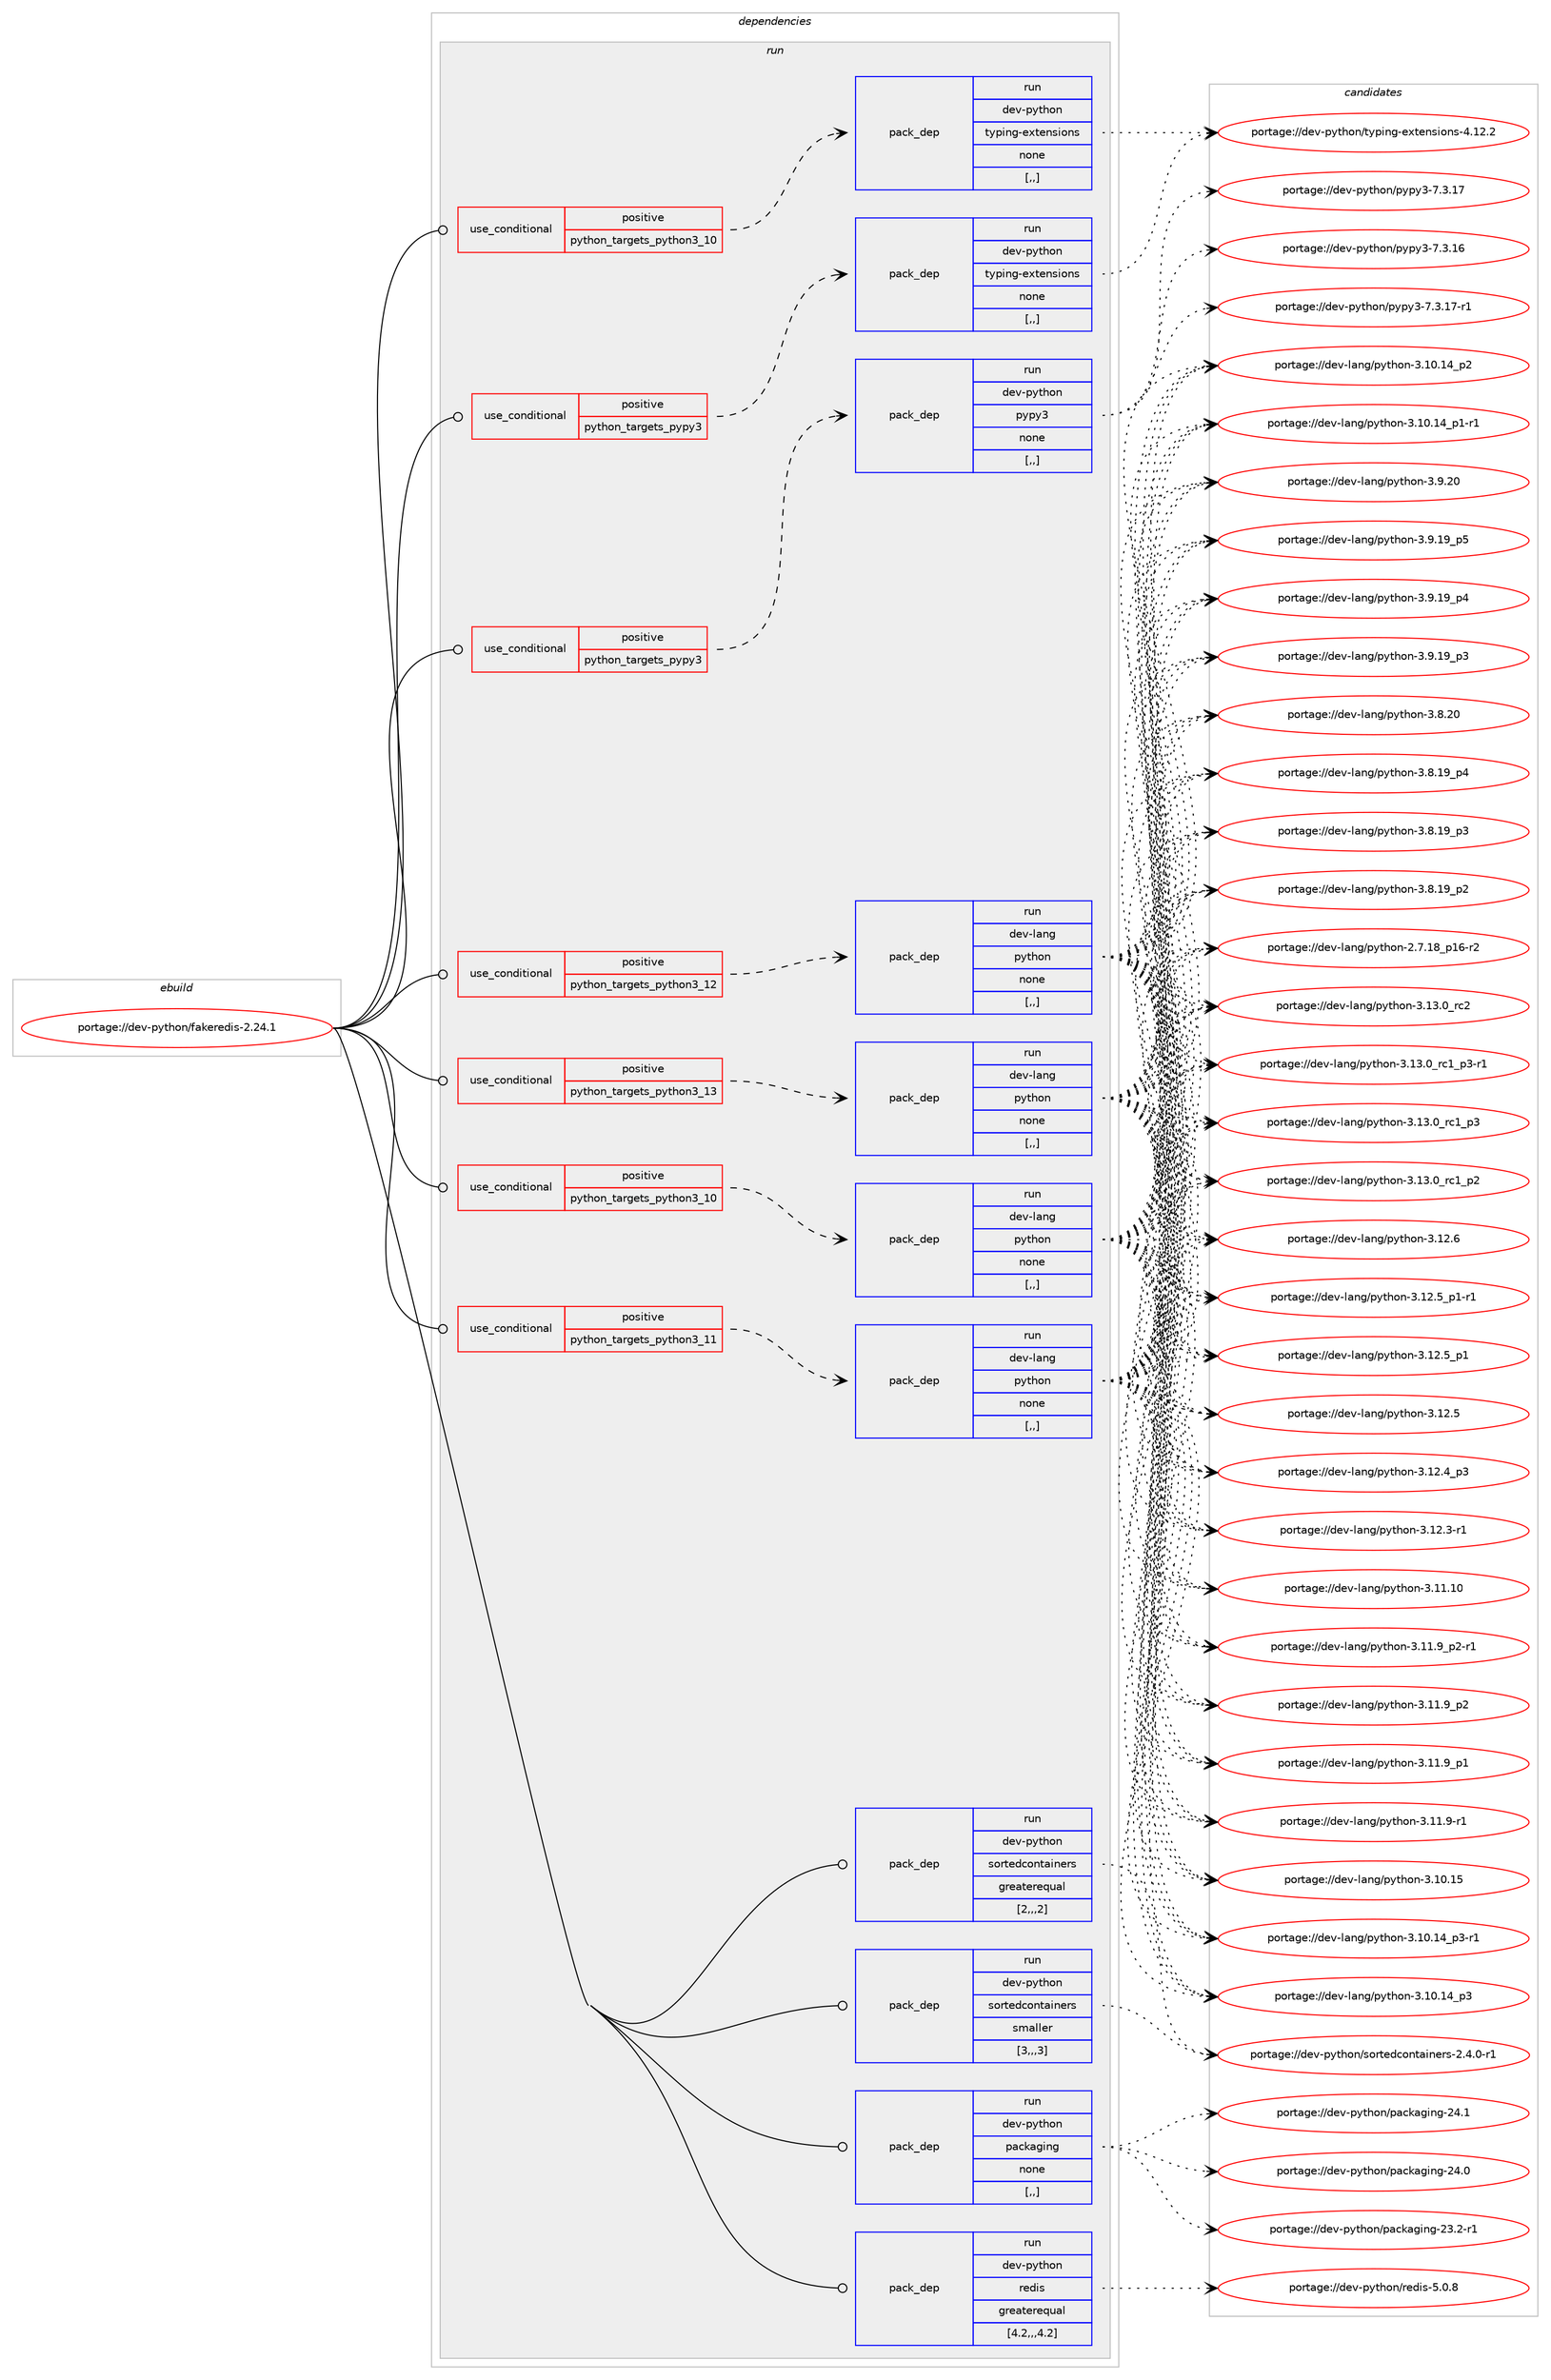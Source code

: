 digraph prolog {

# *************
# Graph options
# *************

newrank=true;
concentrate=true;
compound=true;
graph [rankdir=LR,fontname=Helvetica,fontsize=10,ranksep=1.5];#, ranksep=2.5, nodesep=0.2];
edge  [arrowhead=vee];
node  [fontname=Helvetica,fontsize=10];

# **********
# The ebuild
# **********

subgraph cluster_leftcol {
color=gray;
label=<<i>ebuild</i>>;
id [label="portage://dev-python/fakeredis-2.24.1", color=red, width=4, href="../dev-python/fakeredis-2.24.1.svg"];
}

# ****************
# The dependencies
# ****************

subgraph cluster_midcol {
color=gray;
label=<<i>dependencies</i>>;
subgraph cluster_compile {
fillcolor="#eeeeee";
style=filled;
label=<<i>compile</i>>;
}
subgraph cluster_compileandrun {
fillcolor="#eeeeee";
style=filled;
label=<<i>compile and run</i>>;
}
subgraph cluster_run {
fillcolor="#eeeeee";
style=filled;
label=<<i>run</i>>;
subgraph cond162995 {
dependency640446 [label=<<TABLE BORDER="0" CELLBORDER="1" CELLSPACING="0" CELLPADDING="4"><TR><TD ROWSPAN="3" CELLPADDING="10">use_conditional</TD></TR><TR><TD>positive</TD></TR><TR><TD>python_targets_pypy3</TD></TR></TABLE>>, shape=none, color=red];
subgraph pack472632 {
dependency640447 [label=<<TABLE BORDER="0" CELLBORDER="1" CELLSPACING="0" CELLPADDING="4" WIDTH="220"><TR><TD ROWSPAN="6" CELLPADDING="30">pack_dep</TD></TR><TR><TD WIDTH="110">run</TD></TR><TR><TD>dev-python</TD></TR><TR><TD>pypy3</TD></TR><TR><TD>none</TD></TR><TR><TD>[,,]</TD></TR></TABLE>>, shape=none, color=blue];
}
dependency640446:e -> dependency640447:w [weight=20,style="dashed",arrowhead="vee"];
}
id:e -> dependency640446:w [weight=20,style="solid",arrowhead="odot"];
subgraph cond162996 {
dependency640448 [label=<<TABLE BORDER="0" CELLBORDER="1" CELLSPACING="0" CELLPADDING="4"><TR><TD ROWSPAN="3" CELLPADDING="10">use_conditional</TD></TR><TR><TD>positive</TD></TR><TR><TD>python_targets_pypy3</TD></TR></TABLE>>, shape=none, color=red];
subgraph pack472633 {
dependency640449 [label=<<TABLE BORDER="0" CELLBORDER="1" CELLSPACING="0" CELLPADDING="4" WIDTH="220"><TR><TD ROWSPAN="6" CELLPADDING="30">pack_dep</TD></TR><TR><TD WIDTH="110">run</TD></TR><TR><TD>dev-python</TD></TR><TR><TD>typing-extensions</TD></TR><TR><TD>none</TD></TR><TR><TD>[,,]</TD></TR></TABLE>>, shape=none, color=blue];
}
dependency640448:e -> dependency640449:w [weight=20,style="dashed",arrowhead="vee"];
}
id:e -> dependency640448:w [weight=20,style="solid",arrowhead="odot"];
subgraph cond162997 {
dependency640450 [label=<<TABLE BORDER="0" CELLBORDER="1" CELLSPACING="0" CELLPADDING="4"><TR><TD ROWSPAN="3" CELLPADDING="10">use_conditional</TD></TR><TR><TD>positive</TD></TR><TR><TD>python_targets_python3_10</TD></TR></TABLE>>, shape=none, color=red];
subgraph pack472634 {
dependency640451 [label=<<TABLE BORDER="0" CELLBORDER="1" CELLSPACING="0" CELLPADDING="4" WIDTH="220"><TR><TD ROWSPAN="6" CELLPADDING="30">pack_dep</TD></TR><TR><TD WIDTH="110">run</TD></TR><TR><TD>dev-lang</TD></TR><TR><TD>python</TD></TR><TR><TD>none</TD></TR><TR><TD>[,,]</TD></TR></TABLE>>, shape=none, color=blue];
}
dependency640450:e -> dependency640451:w [weight=20,style="dashed",arrowhead="vee"];
}
id:e -> dependency640450:w [weight=20,style="solid",arrowhead="odot"];
subgraph cond162998 {
dependency640452 [label=<<TABLE BORDER="0" CELLBORDER="1" CELLSPACING="0" CELLPADDING="4"><TR><TD ROWSPAN="3" CELLPADDING="10">use_conditional</TD></TR><TR><TD>positive</TD></TR><TR><TD>python_targets_python3_10</TD></TR></TABLE>>, shape=none, color=red];
subgraph pack472635 {
dependency640453 [label=<<TABLE BORDER="0" CELLBORDER="1" CELLSPACING="0" CELLPADDING="4" WIDTH="220"><TR><TD ROWSPAN="6" CELLPADDING="30">pack_dep</TD></TR><TR><TD WIDTH="110">run</TD></TR><TR><TD>dev-python</TD></TR><TR><TD>typing-extensions</TD></TR><TR><TD>none</TD></TR><TR><TD>[,,]</TD></TR></TABLE>>, shape=none, color=blue];
}
dependency640452:e -> dependency640453:w [weight=20,style="dashed",arrowhead="vee"];
}
id:e -> dependency640452:w [weight=20,style="solid",arrowhead="odot"];
subgraph cond162999 {
dependency640454 [label=<<TABLE BORDER="0" CELLBORDER="1" CELLSPACING="0" CELLPADDING="4"><TR><TD ROWSPAN="3" CELLPADDING="10">use_conditional</TD></TR><TR><TD>positive</TD></TR><TR><TD>python_targets_python3_11</TD></TR></TABLE>>, shape=none, color=red];
subgraph pack472636 {
dependency640455 [label=<<TABLE BORDER="0" CELLBORDER="1" CELLSPACING="0" CELLPADDING="4" WIDTH="220"><TR><TD ROWSPAN="6" CELLPADDING="30">pack_dep</TD></TR><TR><TD WIDTH="110">run</TD></TR><TR><TD>dev-lang</TD></TR><TR><TD>python</TD></TR><TR><TD>none</TD></TR><TR><TD>[,,]</TD></TR></TABLE>>, shape=none, color=blue];
}
dependency640454:e -> dependency640455:w [weight=20,style="dashed",arrowhead="vee"];
}
id:e -> dependency640454:w [weight=20,style="solid",arrowhead="odot"];
subgraph cond163000 {
dependency640456 [label=<<TABLE BORDER="0" CELLBORDER="1" CELLSPACING="0" CELLPADDING="4"><TR><TD ROWSPAN="3" CELLPADDING="10">use_conditional</TD></TR><TR><TD>positive</TD></TR><TR><TD>python_targets_python3_12</TD></TR></TABLE>>, shape=none, color=red];
subgraph pack472637 {
dependency640457 [label=<<TABLE BORDER="0" CELLBORDER="1" CELLSPACING="0" CELLPADDING="4" WIDTH="220"><TR><TD ROWSPAN="6" CELLPADDING="30">pack_dep</TD></TR><TR><TD WIDTH="110">run</TD></TR><TR><TD>dev-lang</TD></TR><TR><TD>python</TD></TR><TR><TD>none</TD></TR><TR><TD>[,,]</TD></TR></TABLE>>, shape=none, color=blue];
}
dependency640456:e -> dependency640457:w [weight=20,style="dashed",arrowhead="vee"];
}
id:e -> dependency640456:w [weight=20,style="solid",arrowhead="odot"];
subgraph cond163001 {
dependency640458 [label=<<TABLE BORDER="0" CELLBORDER="1" CELLSPACING="0" CELLPADDING="4"><TR><TD ROWSPAN="3" CELLPADDING="10">use_conditional</TD></TR><TR><TD>positive</TD></TR><TR><TD>python_targets_python3_13</TD></TR></TABLE>>, shape=none, color=red];
subgraph pack472638 {
dependency640459 [label=<<TABLE BORDER="0" CELLBORDER="1" CELLSPACING="0" CELLPADDING="4" WIDTH="220"><TR><TD ROWSPAN="6" CELLPADDING="30">pack_dep</TD></TR><TR><TD WIDTH="110">run</TD></TR><TR><TD>dev-lang</TD></TR><TR><TD>python</TD></TR><TR><TD>none</TD></TR><TR><TD>[,,]</TD></TR></TABLE>>, shape=none, color=blue];
}
dependency640458:e -> dependency640459:w [weight=20,style="dashed",arrowhead="vee"];
}
id:e -> dependency640458:w [weight=20,style="solid",arrowhead="odot"];
subgraph pack472639 {
dependency640460 [label=<<TABLE BORDER="0" CELLBORDER="1" CELLSPACING="0" CELLPADDING="4" WIDTH="220"><TR><TD ROWSPAN="6" CELLPADDING="30">pack_dep</TD></TR><TR><TD WIDTH="110">run</TD></TR><TR><TD>dev-python</TD></TR><TR><TD>packaging</TD></TR><TR><TD>none</TD></TR><TR><TD>[,,]</TD></TR></TABLE>>, shape=none, color=blue];
}
id:e -> dependency640460:w [weight=20,style="solid",arrowhead="odot"];
subgraph pack472640 {
dependency640461 [label=<<TABLE BORDER="0" CELLBORDER="1" CELLSPACING="0" CELLPADDING="4" WIDTH="220"><TR><TD ROWSPAN="6" CELLPADDING="30">pack_dep</TD></TR><TR><TD WIDTH="110">run</TD></TR><TR><TD>dev-python</TD></TR><TR><TD>redis</TD></TR><TR><TD>greaterequal</TD></TR><TR><TD>[4.2,,,4.2]</TD></TR></TABLE>>, shape=none, color=blue];
}
id:e -> dependency640461:w [weight=20,style="solid",arrowhead="odot"];
subgraph pack472641 {
dependency640462 [label=<<TABLE BORDER="0" CELLBORDER="1" CELLSPACING="0" CELLPADDING="4" WIDTH="220"><TR><TD ROWSPAN="6" CELLPADDING="30">pack_dep</TD></TR><TR><TD WIDTH="110">run</TD></TR><TR><TD>dev-python</TD></TR><TR><TD>sortedcontainers</TD></TR><TR><TD>greaterequal</TD></TR><TR><TD>[2,,,2]</TD></TR></TABLE>>, shape=none, color=blue];
}
id:e -> dependency640462:w [weight=20,style="solid",arrowhead="odot"];
subgraph pack472642 {
dependency640463 [label=<<TABLE BORDER="0" CELLBORDER="1" CELLSPACING="0" CELLPADDING="4" WIDTH="220"><TR><TD ROWSPAN="6" CELLPADDING="30">pack_dep</TD></TR><TR><TD WIDTH="110">run</TD></TR><TR><TD>dev-python</TD></TR><TR><TD>sortedcontainers</TD></TR><TR><TD>smaller</TD></TR><TR><TD>[3,,,3]</TD></TR></TABLE>>, shape=none, color=blue];
}
id:e -> dependency640463:w [weight=20,style="solid",arrowhead="odot"];
}
}

# **************
# The candidates
# **************

subgraph cluster_choices {
rank=same;
color=gray;
label=<<i>candidates</i>>;

subgraph choice472632 {
color=black;
nodesep=1;
choice100101118451121211161041111104711212111212151455546514649554511449 [label="portage://dev-python/pypy3-7.3.17-r1", color=red, width=4,href="../dev-python/pypy3-7.3.17-r1.svg"];
choice10010111845112121116104111110471121211121215145554651464955 [label="portage://dev-python/pypy3-7.3.17", color=red, width=4,href="../dev-python/pypy3-7.3.17.svg"];
choice10010111845112121116104111110471121211121215145554651464954 [label="portage://dev-python/pypy3-7.3.16", color=red, width=4,href="../dev-python/pypy3-7.3.16.svg"];
dependency640447:e -> choice100101118451121211161041111104711212111212151455546514649554511449:w [style=dotted,weight="100"];
dependency640447:e -> choice10010111845112121116104111110471121211121215145554651464955:w [style=dotted,weight="100"];
dependency640447:e -> choice10010111845112121116104111110471121211121215145554651464954:w [style=dotted,weight="100"];
}
subgraph choice472633 {
color=black;
nodesep=1;
choice10010111845112121116104111110471161211121051101034510112011610111011510511111011545524649504650 [label="portage://dev-python/typing-extensions-4.12.2", color=red, width=4,href="../dev-python/typing-extensions-4.12.2.svg"];
dependency640449:e -> choice10010111845112121116104111110471161211121051101034510112011610111011510511111011545524649504650:w [style=dotted,weight="100"];
}
subgraph choice472634 {
color=black;
nodesep=1;
choice10010111845108971101034711212111610411111045514649514648951149950 [label="portage://dev-lang/python-3.13.0_rc2", color=red, width=4,href="../dev-lang/python-3.13.0_rc2.svg"];
choice1001011184510897110103471121211161041111104551464951464895114994995112514511449 [label="portage://dev-lang/python-3.13.0_rc1_p3-r1", color=red, width=4,href="../dev-lang/python-3.13.0_rc1_p3-r1.svg"];
choice100101118451089711010347112121116104111110455146495146489511499499511251 [label="portage://dev-lang/python-3.13.0_rc1_p3", color=red, width=4,href="../dev-lang/python-3.13.0_rc1_p3.svg"];
choice100101118451089711010347112121116104111110455146495146489511499499511250 [label="portage://dev-lang/python-3.13.0_rc1_p2", color=red, width=4,href="../dev-lang/python-3.13.0_rc1_p2.svg"];
choice10010111845108971101034711212111610411111045514649504654 [label="portage://dev-lang/python-3.12.6", color=red, width=4,href="../dev-lang/python-3.12.6.svg"];
choice1001011184510897110103471121211161041111104551464950465395112494511449 [label="portage://dev-lang/python-3.12.5_p1-r1", color=red, width=4,href="../dev-lang/python-3.12.5_p1-r1.svg"];
choice100101118451089711010347112121116104111110455146495046539511249 [label="portage://dev-lang/python-3.12.5_p1", color=red, width=4,href="../dev-lang/python-3.12.5_p1.svg"];
choice10010111845108971101034711212111610411111045514649504653 [label="portage://dev-lang/python-3.12.5", color=red, width=4,href="../dev-lang/python-3.12.5.svg"];
choice100101118451089711010347112121116104111110455146495046529511251 [label="portage://dev-lang/python-3.12.4_p3", color=red, width=4,href="../dev-lang/python-3.12.4_p3.svg"];
choice100101118451089711010347112121116104111110455146495046514511449 [label="portage://dev-lang/python-3.12.3-r1", color=red, width=4,href="../dev-lang/python-3.12.3-r1.svg"];
choice1001011184510897110103471121211161041111104551464949464948 [label="portage://dev-lang/python-3.11.10", color=red, width=4,href="../dev-lang/python-3.11.10.svg"];
choice1001011184510897110103471121211161041111104551464949465795112504511449 [label="portage://dev-lang/python-3.11.9_p2-r1", color=red, width=4,href="../dev-lang/python-3.11.9_p2-r1.svg"];
choice100101118451089711010347112121116104111110455146494946579511250 [label="portage://dev-lang/python-3.11.9_p2", color=red, width=4,href="../dev-lang/python-3.11.9_p2.svg"];
choice100101118451089711010347112121116104111110455146494946579511249 [label="portage://dev-lang/python-3.11.9_p1", color=red, width=4,href="../dev-lang/python-3.11.9_p1.svg"];
choice100101118451089711010347112121116104111110455146494946574511449 [label="portage://dev-lang/python-3.11.9-r1", color=red, width=4,href="../dev-lang/python-3.11.9-r1.svg"];
choice1001011184510897110103471121211161041111104551464948464953 [label="portage://dev-lang/python-3.10.15", color=red, width=4,href="../dev-lang/python-3.10.15.svg"];
choice100101118451089711010347112121116104111110455146494846495295112514511449 [label="portage://dev-lang/python-3.10.14_p3-r1", color=red, width=4,href="../dev-lang/python-3.10.14_p3-r1.svg"];
choice10010111845108971101034711212111610411111045514649484649529511251 [label="portage://dev-lang/python-3.10.14_p3", color=red, width=4,href="../dev-lang/python-3.10.14_p3.svg"];
choice10010111845108971101034711212111610411111045514649484649529511250 [label="portage://dev-lang/python-3.10.14_p2", color=red, width=4,href="../dev-lang/python-3.10.14_p2.svg"];
choice100101118451089711010347112121116104111110455146494846495295112494511449 [label="portage://dev-lang/python-3.10.14_p1-r1", color=red, width=4,href="../dev-lang/python-3.10.14_p1-r1.svg"];
choice10010111845108971101034711212111610411111045514657465048 [label="portage://dev-lang/python-3.9.20", color=red, width=4,href="../dev-lang/python-3.9.20.svg"];
choice100101118451089711010347112121116104111110455146574649579511253 [label="portage://dev-lang/python-3.9.19_p5", color=red, width=4,href="../dev-lang/python-3.9.19_p5.svg"];
choice100101118451089711010347112121116104111110455146574649579511252 [label="portage://dev-lang/python-3.9.19_p4", color=red, width=4,href="../dev-lang/python-3.9.19_p4.svg"];
choice100101118451089711010347112121116104111110455146574649579511251 [label="portage://dev-lang/python-3.9.19_p3", color=red, width=4,href="../dev-lang/python-3.9.19_p3.svg"];
choice10010111845108971101034711212111610411111045514656465048 [label="portage://dev-lang/python-3.8.20", color=red, width=4,href="../dev-lang/python-3.8.20.svg"];
choice100101118451089711010347112121116104111110455146564649579511252 [label="portage://dev-lang/python-3.8.19_p4", color=red, width=4,href="../dev-lang/python-3.8.19_p4.svg"];
choice100101118451089711010347112121116104111110455146564649579511251 [label="portage://dev-lang/python-3.8.19_p3", color=red, width=4,href="../dev-lang/python-3.8.19_p3.svg"];
choice100101118451089711010347112121116104111110455146564649579511250 [label="portage://dev-lang/python-3.8.19_p2", color=red, width=4,href="../dev-lang/python-3.8.19_p2.svg"];
choice100101118451089711010347112121116104111110455046554649569511249544511450 [label="portage://dev-lang/python-2.7.18_p16-r2", color=red, width=4,href="../dev-lang/python-2.7.18_p16-r2.svg"];
dependency640451:e -> choice10010111845108971101034711212111610411111045514649514648951149950:w [style=dotted,weight="100"];
dependency640451:e -> choice1001011184510897110103471121211161041111104551464951464895114994995112514511449:w [style=dotted,weight="100"];
dependency640451:e -> choice100101118451089711010347112121116104111110455146495146489511499499511251:w [style=dotted,weight="100"];
dependency640451:e -> choice100101118451089711010347112121116104111110455146495146489511499499511250:w [style=dotted,weight="100"];
dependency640451:e -> choice10010111845108971101034711212111610411111045514649504654:w [style=dotted,weight="100"];
dependency640451:e -> choice1001011184510897110103471121211161041111104551464950465395112494511449:w [style=dotted,weight="100"];
dependency640451:e -> choice100101118451089711010347112121116104111110455146495046539511249:w [style=dotted,weight="100"];
dependency640451:e -> choice10010111845108971101034711212111610411111045514649504653:w [style=dotted,weight="100"];
dependency640451:e -> choice100101118451089711010347112121116104111110455146495046529511251:w [style=dotted,weight="100"];
dependency640451:e -> choice100101118451089711010347112121116104111110455146495046514511449:w [style=dotted,weight="100"];
dependency640451:e -> choice1001011184510897110103471121211161041111104551464949464948:w [style=dotted,weight="100"];
dependency640451:e -> choice1001011184510897110103471121211161041111104551464949465795112504511449:w [style=dotted,weight="100"];
dependency640451:e -> choice100101118451089711010347112121116104111110455146494946579511250:w [style=dotted,weight="100"];
dependency640451:e -> choice100101118451089711010347112121116104111110455146494946579511249:w [style=dotted,weight="100"];
dependency640451:e -> choice100101118451089711010347112121116104111110455146494946574511449:w [style=dotted,weight="100"];
dependency640451:e -> choice1001011184510897110103471121211161041111104551464948464953:w [style=dotted,weight="100"];
dependency640451:e -> choice100101118451089711010347112121116104111110455146494846495295112514511449:w [style=dotted,weight="100"];
dependency640451:e -> choice10010111845108971101034711212111610411111045514649484649529511251:w [style=dotted,weight="100"];
dependency640451:e -> choice10010111845108971101034711212111610411111045514649484649529511250:w [style=dotted,weight="100"];
dependency640451:e -> choice100101118451089711010347112121116104111110455146494846495295112494511449:w [style=dotted,weight="100"];
dependency640451:e -> choice10010111845108971101034711212111610411111045514657465048:w [style=dotted,weight="100"];
dependency640451:e -> choice100101118451089711010347112121116104111110455146574649579511253:w [style=dotted,weight="100"];
dependency640451:e -> choice100101118451089711010347112121116104111110455146574649579511252:w [style=dotted,weight="100"];
dependency640451:e -> choice100101118451089711010347112121116104111110455146574649579511251:w [style=dotted,weight="100"];
dependency640451:e -> choice10010111845108971101034711212111610411111045514656465048:w [style=dotted,weight="100"];
dependency640451:e -> choice100101118451089711010347112121116104111110455146564649579511252:w [style=dotted,weight="100"];
dependency640451:e -> choice100101118451089711010347112121116104111110455146564649579511251:w [style=dotted,weight="100"];
dependency640451:e -> choice100101118451089711010347112121116104111110455146564649579511250:w [style=dotted,weight="100"];
dependency640451:e -> choice100101118451089711010347112121116104111110455046554649569511249544511450:w [style=dotted,weight="100"];
}
subgraph choice472635 {
color=black;
nodesep=1;
choice10010111845112121116104111110471161211121051101034510112011610111011510511111011545524649504650 [label="portage://dev-python/typing-extensions-4.12.2", color=red, width=4,href="../dev-python/typing-extensions-4.12.2.svg"];
dependency640453:e -> choice10010111845112121116104111110471161211121051101034510112011610111011510511111011545524649504650:w [style=dotted,weight="100"];
}
subgraph choice472636 {
color=black;
nodesep=1;
choice10010111845108971101034711212111610411111045514649514648951149950 [label="portage://dev-lang/python-3.13.0_rc2", color=red, width=4,href="../dev-lang/python-3.13.0_rc2.svg"];
choice1001011184510897110103471121211161041111104551464951464895114994995112514511449 [label="portage://dev-lang/python-3.13.0_rc1_p3-r1", color=red, width=4,href="../dev-lang/python-3.13.0_rc1_p3-r1.svg"];
choice100101118451089711010347112121116104111110455146495146489511499499511251 [label="portage://dev-lang/python-3.13.0_rc1_p3", color=red, width=4,href="../dev-lang/python-3.13.0_rc1_p3.svg"];
choice100101118451089711010347112121116104111110455146495146489511499499511250 [label="portage://dev-lang/python-3.13.0_rc1_p2", color=red, width=4,href="../dev-lang/python-3.13.0_rc1_p2.svg"];
choice10010111845108971101034711212111610411111045514649504654 [label="portage://dev-lang/python-3.12.6", color=red, width=4,href="../dev-lang/python-3.12.6.svg"];
choice1001011184510897110103471121211161041111104551464950465395112494511449 [label="portage://dev-lang/python-3.12.5_p1-r1", color=red, width=4,href="../dev-lang/python-3.12.5_p1-r1.svg"];
choice100101118451089711010347112121116104111110455146495046539511249 [label="portage://dev-lang/python-3.12.5_p1", color=red, width=4,href="../dev-lang/python-3.12.5_p1.svg"];
choice10010111845108971101034711212111610411111045514649504653 [label="portage://dev-lang/python-3.12.5", color=red, width=4,href="../dev-lang/python-3.12.5.svg"];
choice100101118451089711010347112121116104111110455146495046529511251 [label="portage://dev-lang/python-3.12.4_p3", color=red, width=4,href="../dev-lang/python-3.12.4_p3.svg"];
choice100101118451089711010347112121116104111110455146495046514511449 [label="portage://dev-lang/python-3.12.3-r1", color=red, width=4,href="../dev-lang/python-3.12.3-r1.svg"];
choice1001011184510897110103471121211161041111104551464949464948 [label="portage://dev-lang/python-3.11.10", color=red, width=4,href="../dev-lang/python-3.11.10.svg"];
choice1001011184510897110103471121211161041111104551464949465795112504511449 [label="portage://dev-lang/python-3.11.9_p2-r1", color=red, width=4,href="../dev-lang/python-3.11.9_p2-r1.svg"];
choice100101118451089711010347112121116104111110455146494946579511250 [label="portage://dev-lang/python-3.11.9_p2", color=red, width=4,href="../dev-lang/python-3.11.9_p2.svg"];
choice100101118451089711010347112121116104111110455146494946579511249 [label="portage://dev-lang/python-3.11.9_p1", color=red, width=4,href="../dev-lang/python-3.11.9_p1.svg"];
choice100101118451089711010347112121116104111110455146494946574511449 [label="portage://dev-lang/python-3.11.9-r1", color=red, width=4,href="../dev-lang/python-3.11.9-r1.svg"];
choice1001011184510897110103471121211161041111104551464948464953 [label="portage://dev-lang/python-3.10.15", color=red, width=4,href="../dev-lang/python-3.10.15.svg"];
choice100101118451089711010347112121116104111110455146494846495295112514511449 [label="portage://dev-lang/python-3.10.14_p3-r1", color=red, width=4,href="../dev-lang/python-3.10.14_p3-r1.svg"];
choice10010111845108971101034711212111610411111045514649484649529511251 [label="portage://dev-lang/python-3.10.14_p3", color=red, width=4,href="../dev-lang/python-3.10.14_p3.svg"];
choice10010111845108971101034711212111610411111045514649484649529511250 [label="portage://dev-lang/python-3.10.14_p2", color=red, width=4,href="../dev-lang/python-3.10.14_p2.svg"];
choice100101118451089711010347112121116104111110455146494846495295112494511449 [label="portage://dev-lang/python-3.10.14_p1-r1", color=red, width=4,href="../dev-lang/python-3.10.14_p1-r1.svg"];
choice10010111845108971101034711212111610411111045514657465048 [label="portage://dev-lang/python-3.9.20", color=red, width=4,href="../dev-lang/python-3.9.20.svg"];
choice100101118451089711010347112121116104111110455146574649579511253 [label="portage://dev-lang/python-3.9.19_p5", color=red, width=4,href="../dev-lang/python-3.9.19_p5.svg"];
choice100101118451089711010347112121116104111110455146574649579511252 [label="portage://dev-lang/python-3.9.19_p4", color=red, width=4,href="../dev-lang/python-3.9.19_p4.svg"];
choice100101118451089711010347112121116104111110455146574649579511251 [label="portage://dev-lang/python-3.9.19_p3", color=red, width=4,href="../dev-lang/python-3.9.19_p3.svg"];
choice10010111845108971101034711212111610411111045514656465048 [label="portage://dev-lang/python-3.8.20", color=red, width=4,href="../dev-lang/python-3.8.20.svg"];
choice100101118451089711010347112121116104111110455146564649579511252 [label="portage://dev-lang/python-3.8.19_p4", color=red, width=4,href="../dev-lang/python-3.8.19_p4.svg"];
choice100101118451089711010347112121116104111110455146564649579511251 [label="portage://dev-lang/python-3.8.19_p3", color=red, width=4,href="../dev-lang/python-3.8.19_p3.svg"];
choice100101118451089711010347112121116104111110455146564649579511250 [label="portage://dev-lang/python-3.8.19_p2", color=red, width=4,href="../dev-lang/python-3.8.19_p2.svg"];
choice100101118451089711010347112121116104111110455046554649569511249544511450 [label="portage://dev-lang/python-2.7.18_p16-r2", color=red, width=4,href="../dev-lang/python-2.7.18_p16-r2.svg"];
dependency640455:e -> choice10010111845108971101034711212111610411111045514649514648951149950:w [style=dotted,weight="100"];
dependency640455:e -> choice1001011184510897110103471121211161041111104551464951464895114994995112514511449:w [style=dotted,weight="100"];
dependency640455:e -> choice100101118451089711010347112121116104111110455146495146489511499499511251:w [style=dotted,weight="100"];
dependency640455:e -> choice100101118451089711010347112121116104111110455146495146489511499499511250:w [style=dotted,weight="100"];
dependency640455:e -> choice10010111845108971101034711212111610411111045514649504654:w [style=dotted,weight="100"];
dependency640455:e -> choice1001011184510897110103471121211161041111104551464950465395112494511449:w [style=dotted,weight="100"];
dependency640455:e -> choice100101118451089711010347112121116104111110455146495046539511249:w [style=dotted,weight="100"];
dependency640455:e -> choice10010111845108971101034711212111610411111045514649504653:w [style=dotted,weight="100"];
dependency640455:e -> choice100101118451089711010347112121116104111110455146495046529511251:w [style=dotted,weight="100"];
dependency640455:e -> choice100101118451089711010347112121116104111110455146495046514511449:w [style=dotted,weight="100"];
dependency640455:e -> choice1001011184510897110103471121211161041111104551464949464948:w [style=dotted,weight="100"];
dependency640455:e -> choice1001011184510897110103471121211161041111104551464949465795112504511449:w [style=dotted,weight="100"];
dependency640455:e -> choice100101118451089711010347112121116104111110455146494946579511250:w [style=dotted,weight="100"];
dependency640455:e -> choice100101118451089711010347112121116104111110455146494946579511249:w [style=dotted,weight="100"];
dependency640455:e -> choice100101118451089711010347112121116104111110455146494946574511449:w [style=dotted,weight="100"];
dependency640455:e -> choice1001011184510897110103471121211161041111104551464948464953:w [style=dotted,weight="100"];
dependency640455:e -> choice100101118451089711010347112121116104111110455146494846495295112514511449:w [style=dotted,weight="100"];
dependency640455:e -> choice10010111845108971101034711212111610411111045514649484649529511251:w [style=dotted,weight="100"];
dependency640455:e -> choice10010111845108971101034711212111610411111045514649484649529511250:w [style=dotted,weight="100"];
dependency640455:e -> choice100101118451089711010347112121116104111110455146494846495295112494511449:w [style=dotted,weight="100"];
dependency640455:e -> choice10010111845108971101034711212111610411111045514657465048:w [style=dotted,weight="100"];
dependency640455:e -> choice100101118451089711010347112121116104111110455146574649579511253:w [style=dotted,weight="100"];
dependency640455:e -> choice100101118451089711010347112121116104111110455146574649579511252:w [style=dotted,weight="100"];
dependency640455:e -> choice100101118451089711010347112121116104111110455146574649579511251:w [style=dotted,weight="100"];
dependency640455:e -> choice10010111845108971101034711212111610411111045514656465048:w [style=dotted,weight="100"];
dependency640455:e -> choice100101118451089711010347112121116104111110455146564649579511252:w [style=dotted,weight="100"];
dependency640455:e -> choice100101118451089711010347112121116104111110455146564649579511251:w [style=dotted,weight="100"];
dependency640455:e -> choice100101118451089711010347112121116104111110455146564649579511250:w [style=dotted,weight="100"];
dependency640455:e -> choice100101118451089711010347112121116104111110455046554649569511249544511450:w [style=dotted,weight="100"];
}
subgraph choice472637 {
color=black;
nodesep=1;
choice10010111845108971101034711212111610411111045514649514648951149950 [label="portage://dev-lang/python-3.13.0_rc2", color=red, width=4,href="../dev-lang/python-3.13.0_rc2.svg"];
choice1001011184510897110103471121211161041111104551464951464895114994995112514511449 [label="portage://dev-lang/python-3.13.0_rc1_p3-r1", color=red, width=4,href="../dev-lang/python-3.13.0_rc1_p3-r1.svg"];
choice100101118451089711010347112121116104111110455146495146489511499499511251 [label="portage://dev-lang/python-3.13.0_rc1_p3", color=red, width=4,href="../dev-lang/python-3.13.0_rc1_p3.svg"];
choice100101118451089711010347112121116104111110455146495146489511499499511250 [label="portage://dev-lang/python-3.13.0_rc1_p2", color=red, width=4,href="../dev-lang/python-3.13.0_rc1_p2.svg"];
choice10010111845108971101034711212111610411111045514649504654 [label="portage://dev-lang/python-3.12.6", color=red, width=4,href="../dev-lang/python-3.12.6.svg"];
choice1001011184510897110103471121211161041111104551464950465395112494511449 [label="portage://dev-lang/python-3.12.5_p1-r1", color=red, width=4,href="../dev-lang/python-3.12.5_p1-r1.svg"];
choice100101118451089711010347112121116104111110455146495046539511249 [label="portage://dev-lang/python-3.12.5_p1", color=red, width=4,href="../dev-lang/python-3.12.5_p1.svg"];
choice10010111845108971101034711212111610411111045514649504653 [label="portage://dev-lang/python-3.12.5", color=red, width=4,href="../dev-lang/python-3.12.5.svg"];
choice100101118451089711010347112121116104111110455146495046529511251 [label="portage://dev-lang/python-3.12.4_p3", color=red, width=4,href="../dev-lang/python-3.12.4_p3.svg"];
choice100101118451089711010347112121116104111110455146495046514511449 [label="portage://dev-lang/python-3.12.3-r1", color=red, width=4,href="../dev-lang/python-3.12.3-r1.svg"];
choice1001011184510897110103471121211161041111104551464949464948 [label="portage://dev-lang/python-3.11.10", color=red, width=4,href="../dev-lang/python-3.11.10.svg"];
choice1001011184510897110103471121211161041111104551464949465795112504511449 [label="portage://dev-lang/python-3.11.9_p2-r1", color=red, width=4,href="../dev-lang/python-3.11.9_p2-r1.svg"];
choice100101118451089711010347112121116104111110455146494946579511250 [label="portage://dev-lang/python-3.11.9_p2", color=red, width=4,href="../dev-lang/python-3.11.9_p2.svg"];
choice100101118451089711010347112121116104111110455146494946579511249 [label="portage://dev-lang/python-3.11.9_p1", color=red, width=4,href="../dev-lang/python-3.11.9_p1.svg"];
choice100101118451089711010347112121116104111110455146494946574511449 [label="portage://dev-lang/python-3.11.9-r1", color=red, width=4,href="../dev-lang/python-3.11.9-r1.svg"];
choice1001011184510897110103471121211161041111104551464948464953 [label="portage://dev-lang/python-3.10.15", color=red, width=4,href="../dev-lang/python-3.10.15.svg"];
choice100101118451089711010347112121116104111110455146494846495295112514511449 [label="portage://dev-lang/python-3.10.14_p3-r1", color=red, width=4,href="../dev-lang/python-3.10.14_p3-r1.svg"];
choice10010111845108971101034711212111610411111045514649484649529511251 [label="portage://dev-lang/python-3.10.14_p3", color=red, width=4,href="../dev-lang/python-3.10.14_p3.svg"];
choice10010111845108971101034711212111610411111045514649484649529511250 [label="portage://dev-lang/python-3.10.14_p2", color=red, width=4,href="../dev-lang/python-3.10.14_p2.svg"];
choice100101118451089711010347112121116104111110455146494846495295112494511449 [label="portage://dev-lang/python-3.10.14_p1-r1", color=red, width=4,href="../dev-lang/python-3.10.14_p1-r1.svg"];
choice10010111845108971101034711212111610411111045514657465048 [label="portage://dev-lang/python-3.9.20", color=red, width=4,href="../dev-lang/python-3.9.20.svg"];
choice100101118451089711010347112121116104111110455146574649579511253 [label="portage://dev-lang/python-3.9.19_p5", color=red, width=4,href="../dev-lang/python-3.9.19_p5.svg"];
choice100101118451089711010347112121116104111110455146574649579511252 [label="portage://dev-lang/python-3.9.19_p4", color=red, width=4,href="../dev-lang/python-3.9.19_p4.svg"];
choice100101118451089711010347112121116104111110455146574649579511251 [label="portage://dev-lang/python-3.9.19_p3", color=red, width=4,href="../dev-lang/python-3.9.19_p3.svg"];
choice10010111845108971101034711212111610411111045514656465048 [label="portage://dev-lang/python-3.8.20", color=red, width=4,href="../dev-lang/python-3.8.20.svg"];
choice100101118451089711010347112121116104111110455146564649579511252 [label="portage://dev-lang/python-3.8.19_p4", color=red, width=4,href="../dev-lang/python-3.8.19_p4.svg"];
choice100101118451089711010347112121116104111110455146564649579511251 [label="portage://dev-lang/python-3.8.19_p3", color=red, width=4,href="../dev-lang/python-3.8.19_p3.svg"];
choice100101118451089711010347112121116104111110455146564649579511250 [label="portage://dev-lang/python-3.8.19_p2", color=red, width=4,href="../dev-lang/python-3.8.19_p2.svg"];
choice100101118451089711010347112121116104111110455046554649569511249544511450 [label="portage://dev-lang/python-2.7.18_p16-r2", color=red, width=4,href="../dev-lang/python-2.7.18_p16-r2.svg"];
dependency640457:e -> choice10010111845108971101034711212111610411111045514649514648951149950:w [style=dotted,weight="100"];
dependency640457:e -> choice1001011184510897110103471121211161041111104551464951464895114994995112514511449:w [style=dotted,weight="100"];
dependency640457:e -> choice100101118451089711010347112121116104111110455146495146489511499499511251:w [style=dotted,weight="100"];
dependency640457:e -> choice100101118451089711010347112121116104111110455146495146489511499499511250:w [style=dotted,weight="100"];
dependency640457:e -> choice10010111845108971101034711212111610411111045514649504654:w [style=dotted,weight="100"];
dependency640457:e -> choice1001011184510897110103471121211161041111104551464950465395112494511449:w [style=dotted,weight="100"];
dependency640457:e -> choice100101118451089711010347112121116104111110455146495046539511249:w [style=dotted,weight="100"];
dependency640457:e -> choice10010111845108971101034711212111610411111045514649504653:w [style=dotted,weight="100"];
dependency640457:e -> choice100101118451089711010347112121116104111110455146495046529511251:w [style=dotted,weight="100"];
dependency640457:e -> choice100101118451089711010347112121116104111110455146495046514511449:w [style=dotted,weight="100"];
dependency640457:e -> choice1001011184510897110103471121211161041111104551464949464948:w [style=dotted,weight="100"];
dependency640457:e -> choice1001011184510897110103471121211161041111104551464949465795112504511449:w [style=dotted,weight="100"];
dependency640457:e -> choice100101118451089711010347112121116104111110455146494946579511250:w [style=dotted,weight="100"];
dependency640457:e -> choice100101118451089711010347112121116104111110455146494946579511249:w [style=dotted,weight="100"];
dependency640457:e -> choice100101118451089711010347112121116104111110455146494946574511449:w [style=dotted,weight="100"];
dependency640457:e -> choice1001011184510897110103471121211161041111104551464948464953:w [style=dotted,weight="100"];
dependency640457:e -> choice100101118451089711010347112121116104111110455146494846495295112514511449:w [style=dotted,weight="100"];
dependency640457:e -> choice10010111845108971101034711212111610411111045514649484649529511251:w [style=dotted,weight="100"];
dependency640457:e -> choice10010111845108971101034711212111610411111045514649484649529511250:w [style=dotted,weight="100"];
dependency640457:e -> choice100101118451089711010347112121116104111110455146494846495295112494511449:w [style=dotted,weight="100"];
dependency640457:e -> choice10010111845108971101034711212111610411111045514657465048:w [style=dotted,weight="100"];
dependency640457:e -> choice100101118451089711010347112121116104111110455146574649579511253:w [style=dotted,weight="100"];
dependency640457:e -> choice100101118451089711010347112121116104111110455146574649579511252:w [style=dotted,weight="100"];
dependency640457:e -> choice100101118451089711010347112121116104111110455146574649579511251:w [style=dotted,weight="100"];
dependency640457:e -> choice10010111845108971101034711212111610411111045514656465048:w [style=dotted,weight="100"];
dependency640457:e -> choice100101118451089711010347112121116104111110455146564649579511252:w [style=dotted,weight="100"];
dependency640457:e -> choice100101118451089711010347112121116104111110455146564649579511251:w [style=dotted,weight="100"];
dependency640457:e -> choice100101118451089711010347112121116104111110455146564649579511250:w [style=dotted,weight="100"];
dependency640457:e -> choice100101118451089711010347112121116104111110455046554649569511249544511450:w [style=dotted,weight="100"];
}
subgraph choice472638 {
color=black;
nodesep=1;
choice10010111845108971101034711212111610411111045514649514648951149950 [label="portage://dev-lang/python-3.13.0_rc2", color=red, width=4,href="../dev-lang/python-3.13.0_rc2.svg"];
choice1001011184510897110103471121211161041111104551464951464895114994995112514511449 [label="portage://dev-lang/python-3.13.0_rc1_p3-r1", color=red, width=4,href="../dev-lang/python-3.13.0_rc1_p3-r1.svg"];
choice100101118451089711010347112121116104111110455146495146489511499499511251 [label="portage://dev-lang/python-3.13.0_rc1_p3", color=red, width=4,href="../dev-lang/python-3.13.0_rc1_p3.svg"];
choice100101118451089711010347112121116104111110455146495146489511499499511250 [label="portage://dev-lang/python-3.13.0_rc1_p2", color=red, width=4,href="../dev-lang/python-3.13.0_rc1_p2.svg"];
choice10010111845108971101034711212111610411111045514649504654 [label="portage://dev-lang/python-3.12.6", color=red, width=4,href="../dev-lang/python-3.12.6.svg"];
choice1001011184510897110103471121211161041111104551464950465395112494511449 [label="portage://dev-lang/python-3.12.5_p1-r1", color=red, width=4,href="../dev-lang/python-3.12.5_p1-r1.svg"];
choice100101118451089711010347112121116104111110455146495046539511249 [label="portage://dev-lang/python-3.12.5_p1", color=red, width=4,href="../dev-lang/python-3.12.5_p1.svg"];
choice10010111845108971101034711212111610411111045514649504653 [label="portage://dev-lang/python-3.12.5", color=red, width=4,href="../dev-lang/python-3.12.5.svg"];
choice100101118451089711010347112121116104111110455146495046529511251 [label="portage://dev-lang/python-3.12.4_p3", color=red, width=4,href="../dev-lang/python-3.12.4_p3.svg"];
choice100101118451089711010347112121116104111110455146495046514511449 [label="portage://dev-lang/python-3.12.3-r1", color=red, width=4,href="../dev-lang/python-3.12.3-r1.svg"];
choice1001011184510897110103471121211161041111104551464949464948 [label="portage://dev-lang/python-3.11.10", color=red, width=4,href="../dev-lang/python-3.11.10.svg"];
choice1001011184510897110103471121211161041111104551464949465795112504511449 [label="portage://dev-lang/python-3.11.9_p2-r1", color=red, width=4,href="../dev-lang/python-3.11.9_p2-r1.svg"];
choice100101118451089711010347112121116104111110455146494946579511250 [label="portage://dev-lang/python-3.11.9_p2", color=red, width=4,href="../dev-lang/python-3.11.9_p2.svg"];
choice100101118451089711010347112121116104111110455146494946579511249 [label="portage://dev-lang/python-3.11.9_p1", color=red, width=4,href="../dev-lang/python-3.11.9_p1.svg"];
choice100101118451089711010347112121116104111110455146494946574511449 [label="portage://dev-lang/python-3.11.9-r1", color=red, width=4,href="../dev-lang/python-3.11.9-r1.svg"];
choice1001011184510897110103471121211161041111104551464948464953 [label="portage://dev-lang/python-3.10.15", color=red, width=4,href="../dev-lang/python-3.10.15.svg"];
choice100101118451089711010347112121116104111110455146494846495295112514511449 [label="portage://dev-lang/python-3.10.14_p3-r1", color=red, width=4,href="../dev-lang/python-3.10.14_p3-r1.svg"];
choice10010111845108971101034711212111610411111045514649484649529511251 [label="portage://dev-lang/python-3.10.14_p3", color=red, width=4,href="../dev-lang/python-3.10.14_p3.svg"];
choice10010111845108971101034711212111610411111045514649484649529511250 [label="portage://dev-lang/python-3.10.14_p2", color=red, width=4,href="../dev-lang/python-3.10.14_p2.svg"];
choice100101118451089711010347112121116104111110455146494846495295112494511449 [label="portage://dev-lang/python-3.10.14_p1-r1", color=red, width=4,href="../dev-lang/python-3.10.14_p1-r1.svg"];
choice10010111845108971101034711212111610411111045514657465048 [label="portage://dev-lang/python-3.9.20", color=red, width=4,href="../dev-lang/python-3.9.20.svg"];
choice100101118451089711010347112121116104111110455146574649579511253 [label="portage://dev-lang/python-3.9.19_p5", color=red, width=4,href="../dev-lang/python-3.9.19_p5.svg"];
choice100101118451089711010347112121116104111110455146574649579511252 [label="portage://dev-lang/python-3.9.19_p4", color=red, width=4,href="../dev-lang/python-3.9.19_p4.svg"];
choice100101118451089711010347112121116104111110455146574649579511251 [label="portage://dev-lang/python-3.9.19_p3", color=red, width=4,href="../dev-lang/python-3.9.19_p3.svg"];
choice10010111845108971101034711212111610411111045514656465048 [label="portage://dev-lang/python-3.8.20", color=red, width=4,href="../dev-lang/python-3.8.20.svg"];
choice100101118451089711010347112121116104111110455146564649579511252 [label="portage://dev-lang/python-3.8.19_p4", color=red, width=4,href="../dev-lang/python-3.8.19_p4.svg"];
choice100101118451089711010347112121116104111110455146564649579511251 [label="portage://dev-lang/python-3.8.19_p3", color=red, width=4,href="../dev-lang/python-3.8.19_p3.svg"];
choice100101118451089711010347112121116104111110455146564649579511250 [label="portage://dev-lang/python-3.8.19_p2", color=red, width=4,href="../dev-lang/python-3.8.19_p2.svg"];
choice100101118451089711010347112121116104111110455046554649569511249544511450 [label="portage://dev-lang/python-2.7.18_p16-r2", color=red, width=4,href="../dev-lang/python-2.7.18_p16-r2.svg"];
dependency640459:e -> choice10010111845108971101034711212111610411111045514649514648951149950:w [style=dotted,weight="100"];
dependency640459:e -> choice1001011184510897110103471121211161041111104551464951464895114994995112514511449:w [style=dotted,weight="100"];
dependency640459:e -> choice100101118451089711010347112121116104111110455146495146489511499499511251:w [style=dotted,weight="100"];
dependency640459:e -> choice100101118451089711010347112121116104111110455146495146489511499499511250:w [style=dotted,weight="100"];
dependency640459:e -> choice10010111845108971101034711212111610411111045514649504654:w [style=dotted,weight="100"];
dependency640459:e -> choice1001011184510897110103471121211161041111104551464950465395112494511449:w [style=dotted,weight="100"];
dependency640459:e -> choice100101118451089711010347112121116104111110455146495046539511249:w [style=dotted,weight="100"];
dependency640459:e -> choice10010111845108971101034711212111610411111045514649504653:w [style=dotted,weight="100"];
dependency640459:e -> choice100101118451089711010347112121116104111110455146495046529511251:w [style=dotted,weight="100"];
dependency640459:e -> choice100101118451089711010347112121116104111110455146495046514511449:w [style=dotted,weight="100"];
dependency640459:e -> choice1001011184510897110103471121211161041111104551464949464948:w [style=dotted,weight="100"];
dependency640459:e -> choice1001011184510897110103471121211161041111104551464949465795112504511449:w [style=dotted,weight="100"];
dependency640459:e -> choice100101118451089711010347112121116104111110455146494946579511250:w [style=dotted,weight="100"];
dependency640459:e -> choice100101118451089711010347112121116104111110455146494946579511249:w [style=dotted,weight="100"];
dependency640459:e -> choice100101118451089711010347112121116104111110455146494946574511449:w [style=dotted,weight="100"];
dependency640459:e -> choice1001011184510897110103471121211161041111104551464948464953:w [style=dotted,weight="100"];
dependency640459:e -> choice100101118451089711010347112121116104111110455146494846495295112514511449:w [style=dotted,weight="100"];
dependency640459:e -> choice10010111845108971101034711212111610411111045514649484649529511251:w [style=dotted,weight="100"];
dependency640459:e -> choice10010111845108971101034711212111610411111045514649484649529511250:w [style=dotted,weight="100"];
dependency640459:e -> choice100101118451089711010347112121116104111110455146494846495295112494511449:w [style=dotted,weight="100"];
dependency640459:e -> choice10010111845108971101034711212111610411111045514657465048:w [style=dotted,weight="100"];
dependency640459:e -> choice100101118451089711010347112121116104111110455146574649579511253:w [style=dotted,weight="100"];
dependency640459:e -> choice100101118451089711010347112121116104111110455146574649579511252:w [style=dotted,weight="100"];
dependency640459:e -> choice100101118451089711010347112121116104111110455146574649579511251:w [style=dotted,weight="100"];
dependency640459:e -> choice10010111845108971101034711212111610411111045514656465048:w [style=dotted,weight="100"];
dependency640459:e -> choice100101118451089711010347112121116104111110455146564649579511252:w [style=dotted,weight="100"];
dependency640459:e -> choice100101118451089711010347112121116104111110455146564649579511251:w [style=dotted,weight="100"];
dependency640459:e -> choice100101118451089711010347112121116104111110455146564649579511250:w [style=dotted,weight="100"];
dependency640459:e -> choice100101118451089711010347112121116104111110455046554649569511249544511450:w [style=dotted,weight="100"];
}
subgraph choice472639 {
color=black;
nodesep=1;
choice10010111845112121116104111110471129799107971031051101034550524649 [label="portage://dev-python/packaging-24.1", color=red, width=4,href="../dev-python/packaging-24.1.svg"];
choice10010111845112121116104111110471129799107971031051101034550524648 [label="portage://dev-python/packaging-24.0", color=red, width=4,href="../dev-python/packaging-24.0.svg"];
choice100101118451121211161041111104711297991079710310511010345505146504511449 [label="portage://dev-python/packaging-23.2-r1", color=red, width=4,href="../dev-python/packaging-23.2-r1.svg"];
dependency640460:e -> choice10010111845112121116104111110471129799107971031051101034550524649:w [style=dotted,weight="100"];
dependency640460:e -> choice10010111845112121116104111110471129799107971031051101034550524648:w [style=dotted,weight="100"];
dependency640460:e -> choice100101118451121211161041111104711297991079710310511010345505146504511449:w [style=dotted,weight="100"];
}
subgraph choice472640 {
color=black;
nodesep=1;
choice1001011184511212111610411111047114101100105115455346484656 [label="portage://dev-python/redis-5.0.8", color=red, width=4,href="../dev-python/redis-5.0.8.svg"];
dependency640461:e -> choice1001011184511212111610411111047114101100105115455346484656:w [style=dotted,weight="100"];
}
subgraph choice472641 {
color=black;
nodesep=1;
choice100101118451121211161041111104711511111411610110099111110116971051101011141154550465246484511449 [label="portage://dev-python/sortedcontainers-2.4.0-r1", color=red, width=4,href="../dev-python/sortedcontainers-2.4.0-r1.svg"];
dependency640462:e -> choice100101118451121211161041111104711511111411610110099111110116971051101011141154550465246484511449:w [style=dotted,weight="100"];
}
subgraph choice472642 {
color=black;
nodesep=1;
choice100101118451121211161041111104711511111411610110099111110116971051101011141154550465246484511449 [label="portage://dev-python/sortedcontainers-2.4.0-r1", color=red, width=4,href="../dev-python/sortedcontainers-2.4.0-r1.svg"];
dependency640463:e -> choice100101118451121211161041111104711511111411610110099111110116971051101011141154550465246484511449:w [style=dotted,weight="100"];
}
}

}
